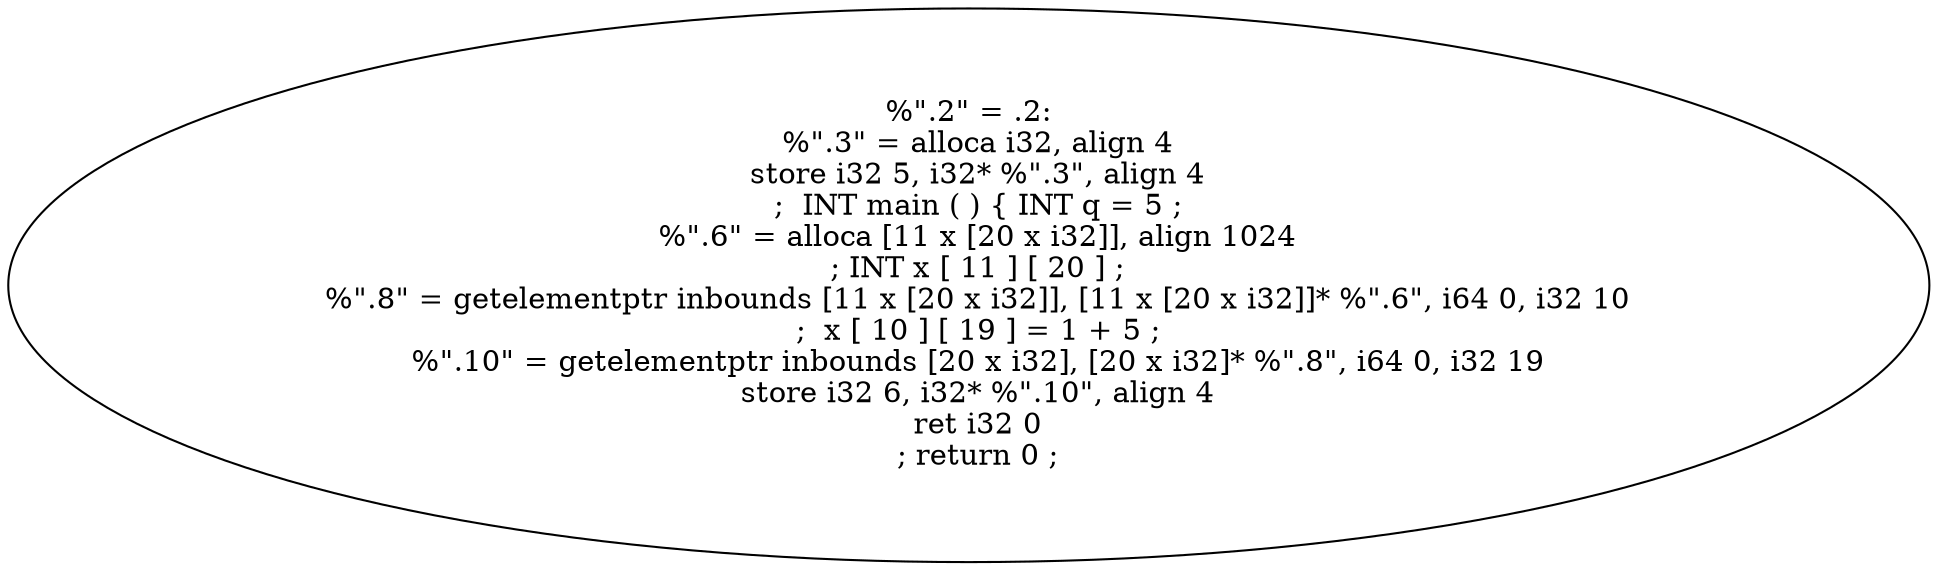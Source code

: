digraph AST {
  "131770530050256" [label="%\".2\" = .2:
  %\".3\" = alloca i32, align 4
  store i32 5, i32* %\".3\", align 4
  ;  INT main ( ) { INT q = 5 ;
  %\".6\" = alloca [11 x [20 x i32]], align 1024
  ; INT x [ 11 ] [ 20 ] ;
  %\".8\" = getelementptr inbounds [11 x [20 x i32]], [11 x [20 x i32]]* %\".6\", i64 0, i32 10
  ;  x [ 10 ] [ 19 ] = 1 + 5 ;
  %\".10\" = getelementptr inbounds [20 x i32], [20 x i32]* %\".8\", i64 0, i32 19
  store i32 6, i32* %\".10\", align 4
  ret i32 0
  ; return 0 ;"];
}
